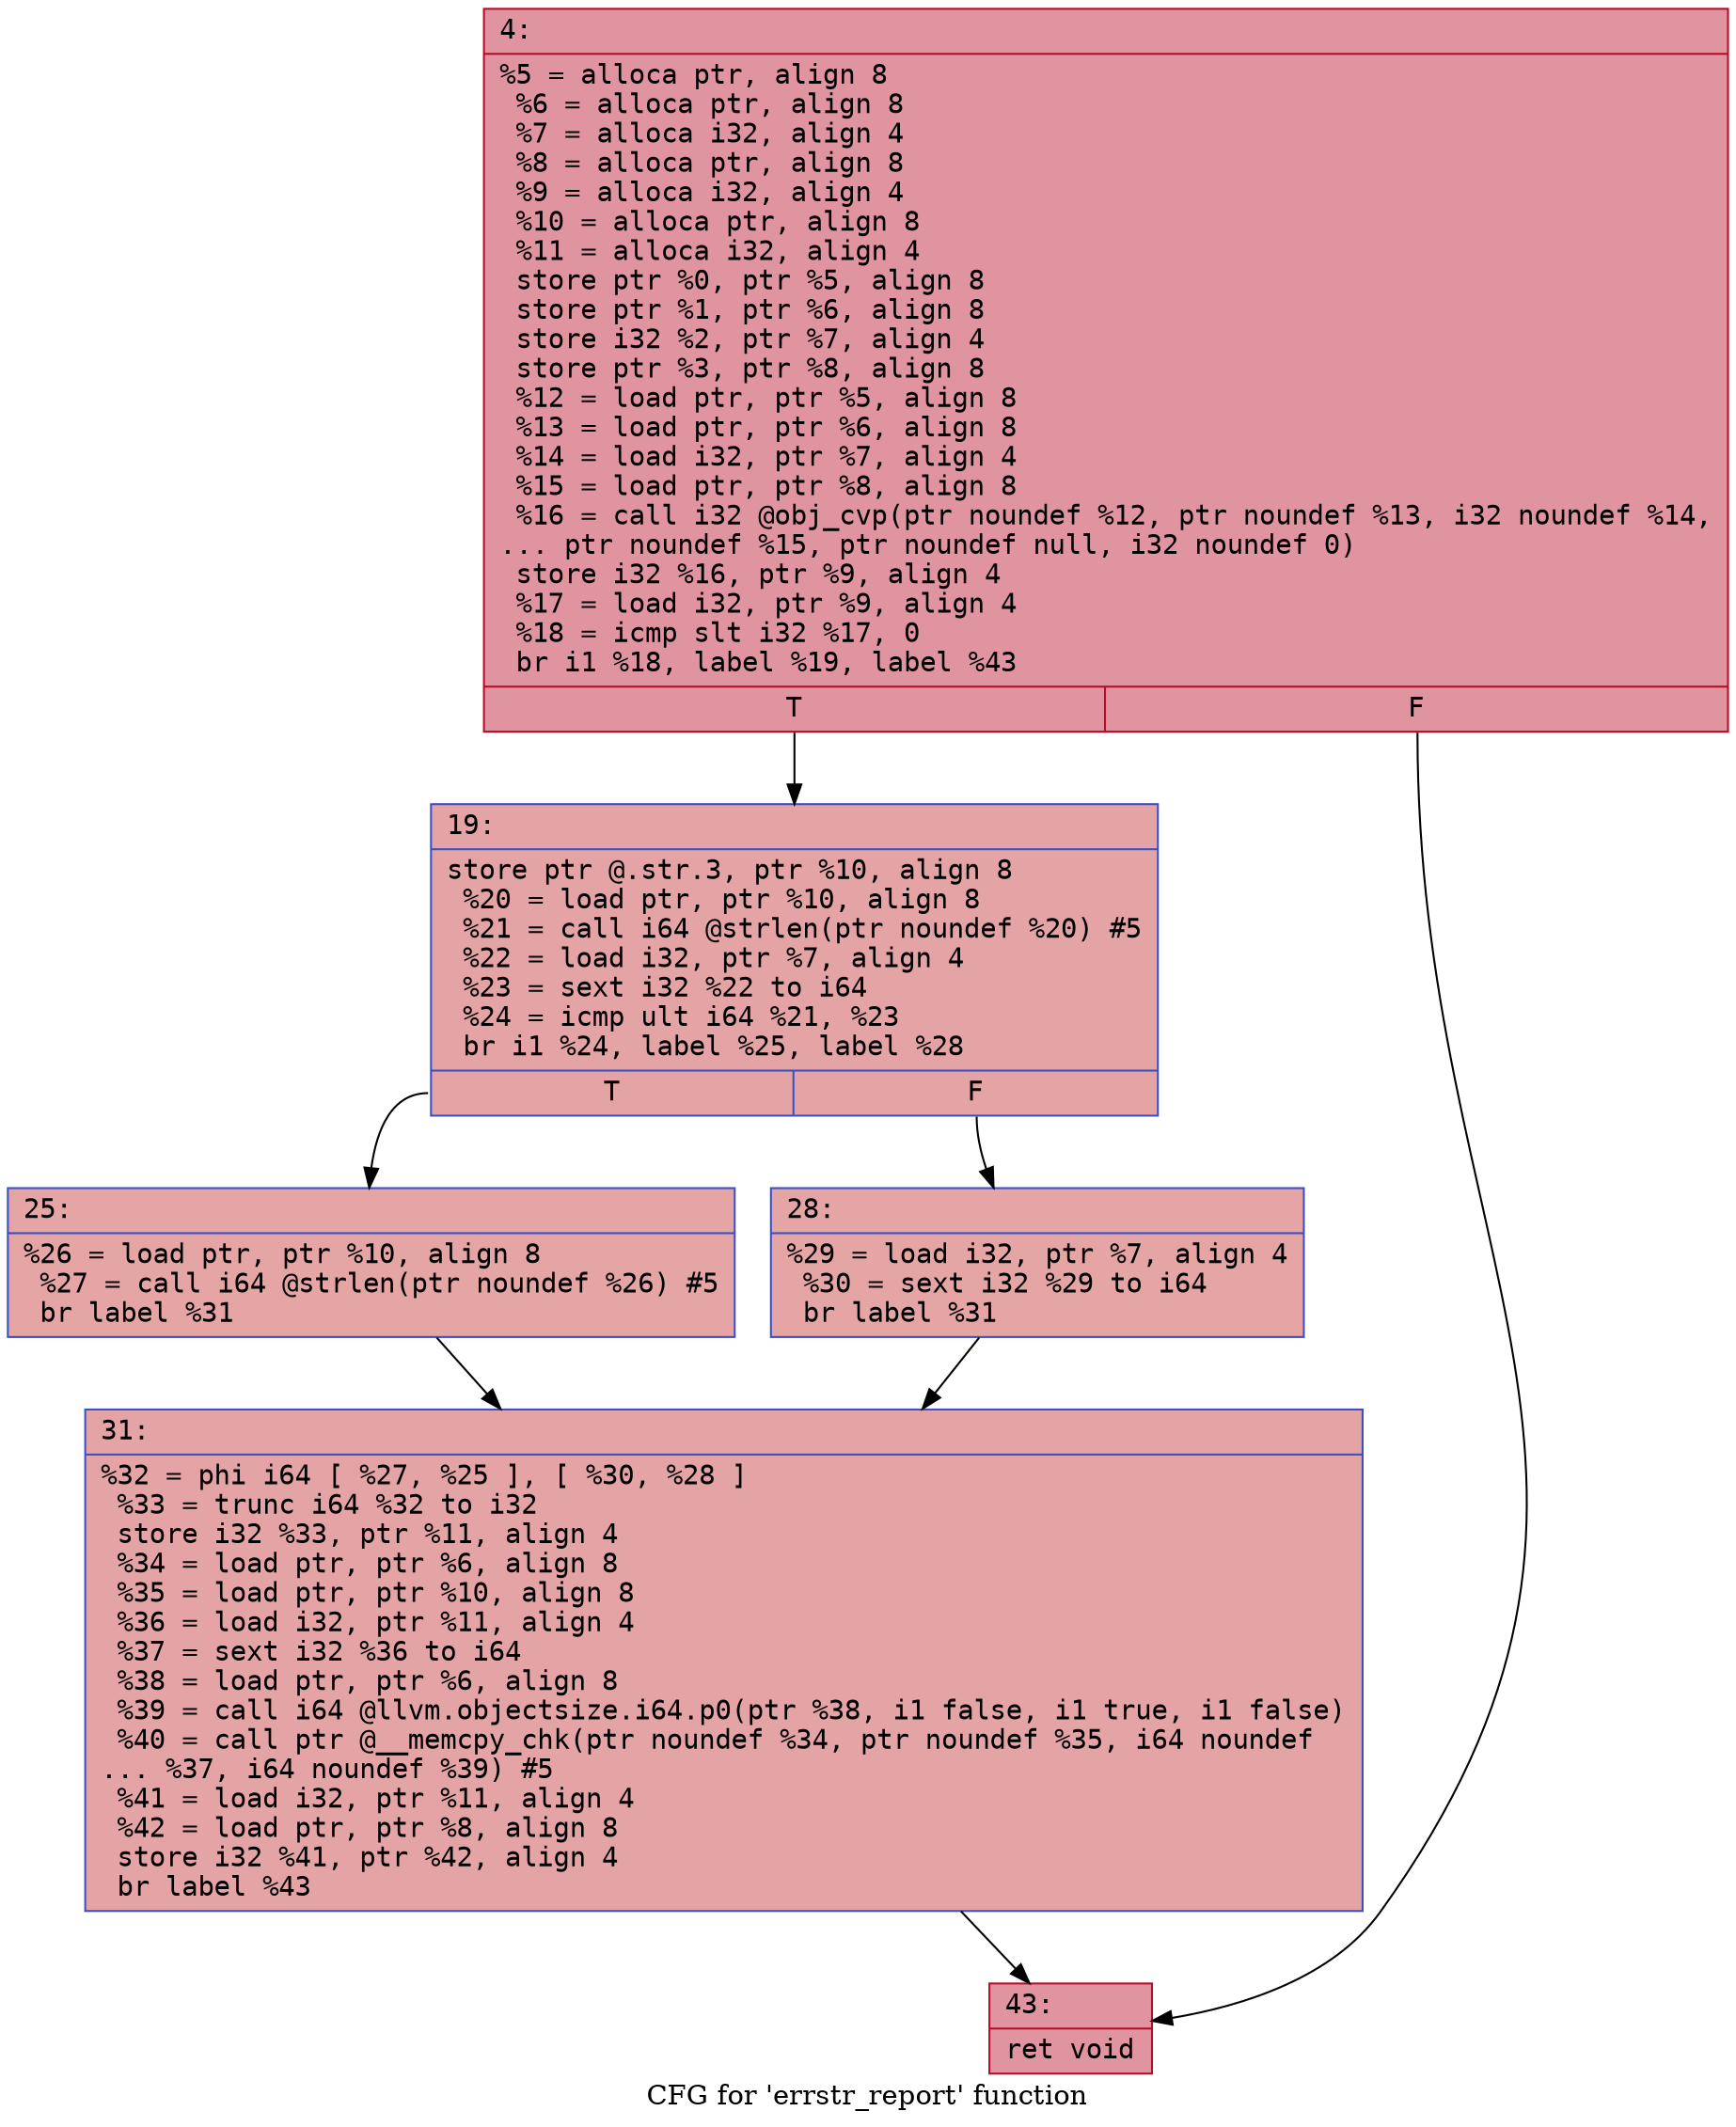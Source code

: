 digraph "CFG for 'errstr_report' function" {
	label="CFG for 'errstr_report' function";

	Node0x600002c5cb90 [shape=record,color="#b70d28ff", style=filled, fillcolor="#b70d2870" fontname="Courier",label="{4:\l|  %5 = alloca ptr, align 8\l  %6 = alloca ptr, align 8\l  %7 = alloca i32, align 4\l  %8 = alloca ptr, align 8\l  %9 = alloca i32, align 4\l  %10 = alloca ptr, align 8\l  %11 = alloca i32, align 4\l  store ptr %0, ptr %5, align 8\l  store ptr %1, ptr %6, align 8\l  store i32 %2, ptr %7, align 4\l  store ptr %3, ptr %8, align 8\l  %12 = load ptr, ptr %5, align 8\l  %13 = load ptr, ptr %6, align 8\l  %14 = load i32, ptr %7, align 4\l  %15 = load ptr, ptr %8, align 8\l  %16 = call i32 @obj_cvp(ptr noundef %12, ptr noundef %13, i32 noundef %14,\l... ptr noundef %15, ptr noundef null, i32 noundef 0)\l  store i32 %16, ptr %9, align 4\l  %17 = load i32, ptr %9, align 4\l  %18 = icmp slt i32 %17, 0\l  br i1 %18, label %19, label %43\l|{<s0>T|<s1>F}}"];
	Node0x600002c5cb90:s0 -> Node0x600002c5cbe0[tooltip="4 -> 19\nProbability 37.50%" ];
	Node0x600002c5cb90:s1 -> Node0x600002c5cd20[tooltip="4 -> 43\nProbability 62.50%" ];
	Node0x600002c5cbe0 [shape=record,color="#3d50c3ff", style=filled, fillcolor="#c32e3170" fontname="Courier",label="{19:\l|  store ptr @.str.3, ptr %10, align 8\l  %20 = load ptr, ptr %10, align 8\l  %21 = call i64 @strlen(ptr noundef %20) #5\l  %22 = load i32, ptr %7, align 4\l  %23 = sext i32 %22 to i64\l  %24 = icmp ult i64 %21, %23\l  br i1 %24, label %25, label %28\l|{<s0>T|<s1>F}}"];
	Node0x600002c5cbe0:s0 -> Node0x600002c5cc30[tooltip="19 -> 25\nProbability 50.00%" ];
	Node0x600002c5cbe0:s1 -> Node0x600002c5cc80[tooltip="19 -> 28\nProbability 50.00%" ];
	Node0x600002c5cc30 [shape=record,color="#3d50c3ff", style=filled, fillcolor="#c5333470" fontname="Courier",label="{25:\l|  %26 = load ptr, ptr %10, align 8\l  %27 = call i64 @strlen(ptr noundef %26) #5\l  br label %31\l}"];
	Node0x600002c5cc30 -> Node0x600002c5ccd0[tooltip="25 -> 31\nProbability 100.00%" ];
	Node0x600002c5cc80 [shape=record,color="#3d50c3ff", style=filled, fillcolor="#c5333470" fontname="Courier",label="{28:\l|  %29 = load i32, ptr %7, align 4\l  %30 = sext i32 %29 to i64\l  br label %31\l}"];
	Node0x600002c5cc80 -> Node0x600002c5ccd0[tooltip="28 -> 31\nProbability 100.00%" ];
	Node0x600002c5ccd0 [shape=record,color="#3d50c3ff", style=filled, fillcolor="#c32e3170" fontname="Courier",label="{31:\l|  %32 = phi i64 [ %27, %25 ], [ %30, %28 ]\l  %33 = trunc i64 %32 to i32\l  store i32 %33, ptr %11, align 4\l  %34 = load ptr, ptr %6, align 8\l  %35 = load ptr, ptr %10, align 8\l  %36 = load i32, ptr %11, align 4\l  %37 = sext i32 %36 to i64\l  %38 = load ptr, ptr %6, align 8\l  %39 = call i64 @llvm.objectsize.i64.p0(ptr %38, i1 false, i1 true, i1 false)\l  %40 = call ptr @__memcpy_chk(ptr noundef %34, ptr noundef %35, i64 noundef\l... %37, i64 noundef %39) #5\l  %41 = load i32, ptr %11, align 4\l  %42 = load ptr, ptr %8, align 8\l  store i32 %41, ptr %42, align 4\l  br label %43\l}"];
	Node0x600002c5ccd0 -> Node0x600002c5cd20[tooltip="31 -> 43\nProbability 100.00%" ];
	Node0x600002c5cd20 [shape=record,color="#b70d28ff", style=filled, fillcolor="#b70d2870" fontname="Courier",label="{43:\l|  ret void\l}"];
}
